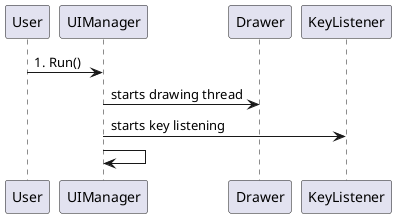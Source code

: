 ﻿@startuml

User -> UIManager : 1. Run() 
UIManager -> Drawer : starts drawing thread
UIManager -> KeyListener : starts key listening
UIManager -> UIManager : 

@enduml